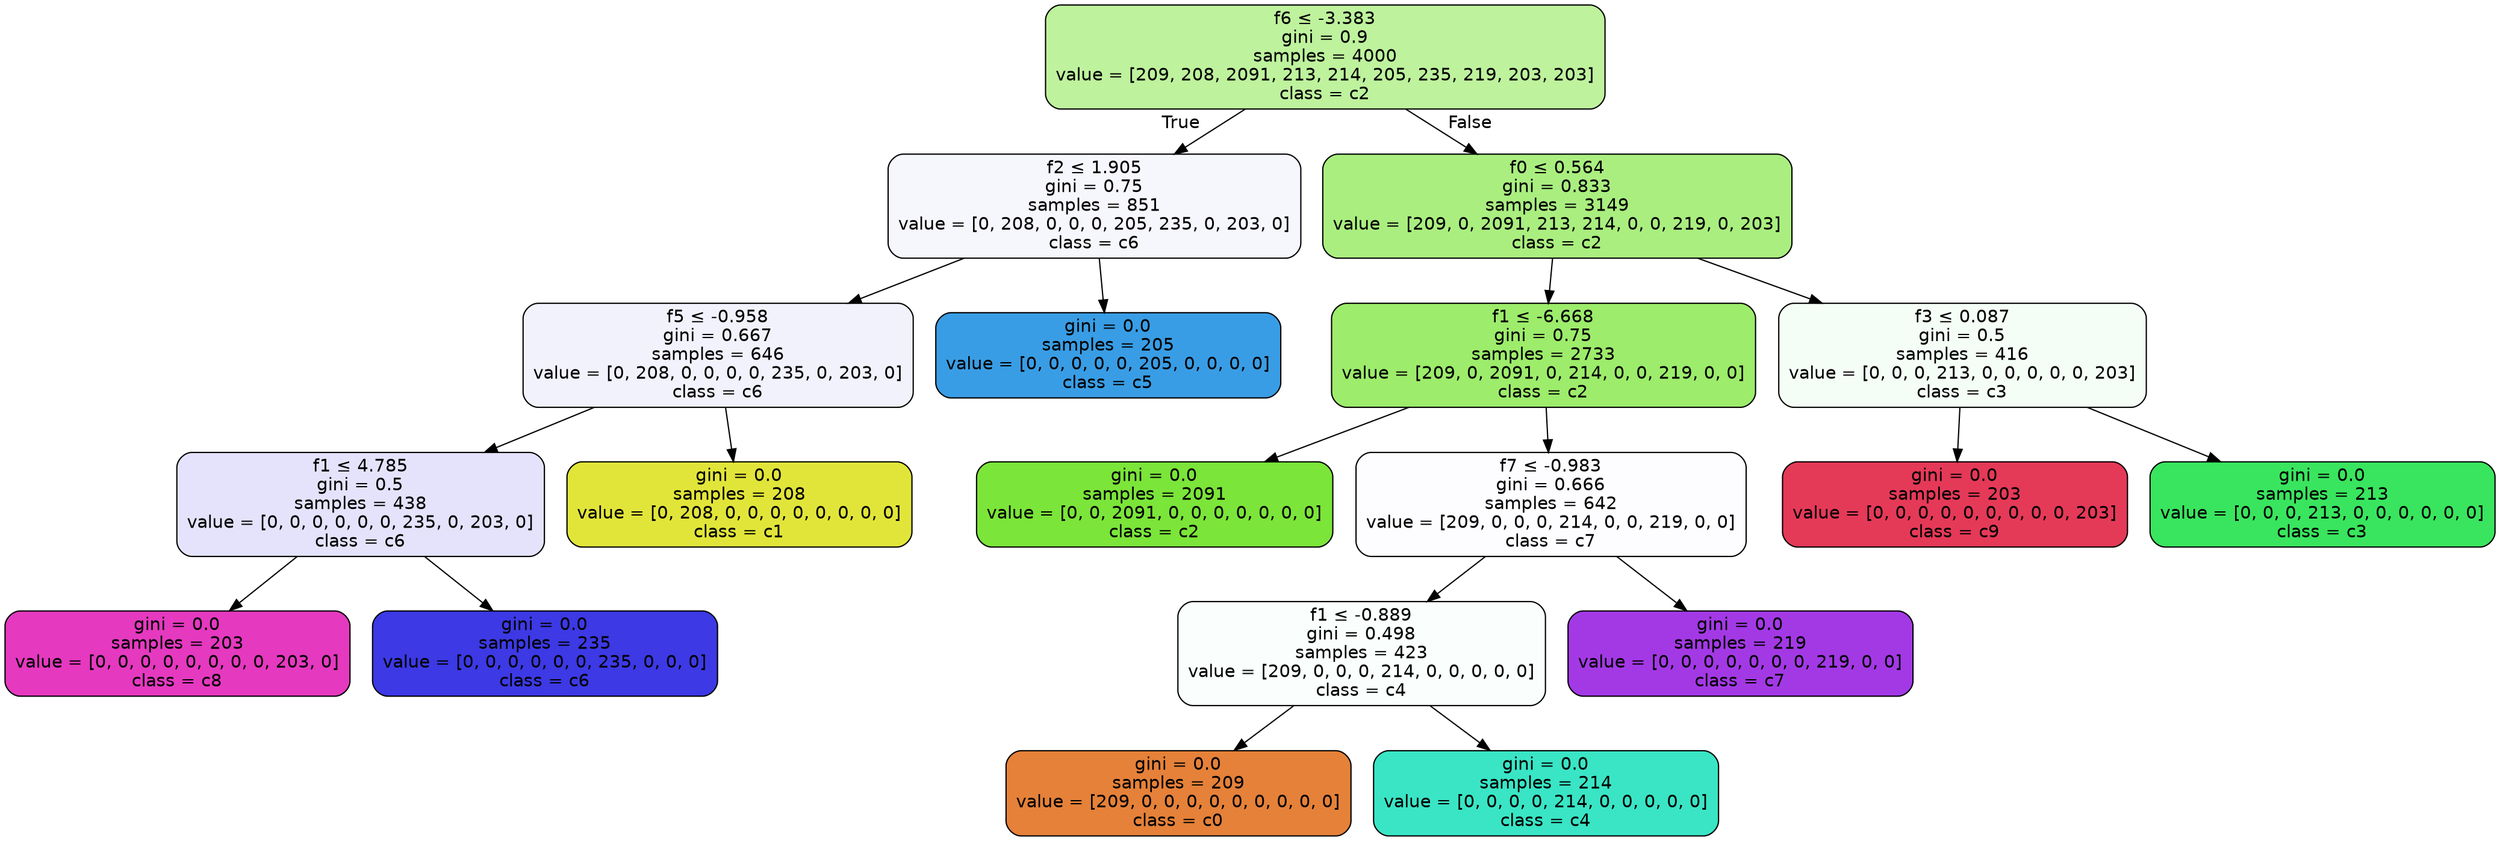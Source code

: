 digraph Tree {
node [shape=box, style="filled, rounded", color="black", fontname=helvetica] ;
edge [fontname=helvetica] ;
0 [label=<f6 &le; -3.383<br/>gini = 0.9<br/>samples = 4000<br/>value = [209, 208, 2091, 213, 214, 205, 235, 219, 203, 203]<br/>class = c2>, fillcolor="#7be5397e"] ;
1 [label=<f2 &le; 1.905<br/>gini = 0.75<br/>samples = 851<br/>value = [0, 208, 0, 0, 0, 205, 235, 0, 203, 0]<br/>class = c6>, fillcolor="#3c39e50b"] ;
0 -> 1 [labeldistance=2.5, labelangle=45, headlabel="True"] ;
2 [label=<f5 &le; -0.958<br/>gini = 0.667<br/>samples = 646<br/>value = [0, 208, 0, 0, 0, 0, 235, 0, 203, 0]<br/>class = c6>, fillcolor="#3c39e510"] ;
1 -> 2 ;
3 [label=<f1 &le; 4.785<br/>gini = 0.5<br/>samples = 438<br/>value = [0, 0, 0, 0, 0, 0, 235, 0, 203, 0]<br/>class = c6>, fillcolor="#3c39e523"] ;
2 -> 3 ;
4 [label=<gini = 0.0<br/>samples = 203<br/>value = [0, 0, 0, 0, 0, 0, 0, 0, 203, 0]<br/>class = c8>, fillcolor="#e539c0ff"] ;
3 -> 4 ;
5 [label=<gini = 0.0<br/>samples = 235<br/>value = [0, 0, 0, 0, 0, 0, 235, 0, 0, 0]<br/>class = c6>, fillcolor="#3c39e5ff"] ;
3 -> 5 ;
6 [label=<gini = 0.0<br/>samples = 208<br/>value = [0, 208, 0, 0, 0, 0, 0, 0, 0, 0]<br/>class = c1>, fillcolor="#e2e539ff"] ;
2 -> 6 ;
7 [label=<gini = 0.0<br/>samples = 205<br/>value = [0, 0, 0, 0, 0, 205, 0, 0, 0, 0]<br/>class = c5>, fillcolor="#399de5ff"] ;
1 -> 7 ;
8 [label=<f0 &le; 0.564<br/>gini = 0.833<br/>samples = 3149<br/>value = [209, 0, 2091, 213, 214, 0, 0, 219, 0, 203]<br/>class = c2>, fillcolor="#7be539a3"] ;
0 -> 8 [labeldistance=2.5, labelangle=-45, headlabel="False"] ;
9 [label=<f1 &le; -6.668<br/>gini = 0.75<br/>samples = 2733<br/>value = [209, 0, 2091, 0, 214, 0, 0, 219, 0, 0]<br/>class = c2>, fillcolor="#7be539be"] ;
8 -> 9 ;
10 [label=<gini = 0.0<br/>samples = 2091<br/>value = [0, 0, 2091, 0, 0, 0, 0, 0, 0, 0]<br/>class = c2>, fillcolor="#7be539ff"] ;
9 -> 10 ;
11 [label=<f7 &le; -0.983<br/>gini = 0.666<br/>samples = 642<br/>value = [209, 0, 0, 0, 214, 0, 0, 219, 0, 0]<br/>class = c7>, fillcolor="#a339e503"] ;
9 -> 11 ;
12 [label=<f1 &le; -0.889<br/>gini = 0.498<br/>samples = 423<br/>value = [209, 0, 0, 0, 214, 0, 0, 0, 0, 0]<br/>class = c4>, fillcolor="#39e5c506"] ;
11 -> 12 ;
13 [label=<gini = 0.0<br/>samples = 209<br/>value = [209, 0, 0, 0, 0, 0, 0, 0, 0, 0]<br/>class = c0>, fillcolor="#e58139ff"] ;
12 -> 13 ;
14 [label=<gini = 0.0<br/>samples = 214<br/>value = [0, 0, 0, 0, 214, 0, 0, 0, 0, 0]<br/>class = c4>, fillcolor="#39e5c5ff"] ;
12 -> 14 ;
15 [label=<gini = 0.0<br/>samples = 219<br/>value = [0, 0, 0, 0, 0, 0, 0, 219, 0, 0]<br/>class = c7>, fillcolor="#a339e5ff"] ;
11 -> 15 ;
16 [label=<f3 &le; 0.087<br/>gini = 0.5<br/>samples = 416<br/>value = [0, 0, 0, 213, 0, 0, 0, 0, 0, 203]<br/>class = c3>, fillcolor="#39e55e0c"] ;
8 -> 16 ;
17 [label=<gini = 0.0<br/>samples = 203<br/>value = [0, 0, 0, 0, 0, 0, 0, 0, 0, 203]<br/>class = c9>, fillcolor="#e53958ff"] ;
16 -> 17 ;
18 [label=<gini = 0.0<br/>samples = 213<br/>value = [0, 0, 0, 213, 0, 0, 0, 0, 0, 0]<br/>class = c3>, fillcolor="#39e55eff"] ;
16 -> 18 ;
}
